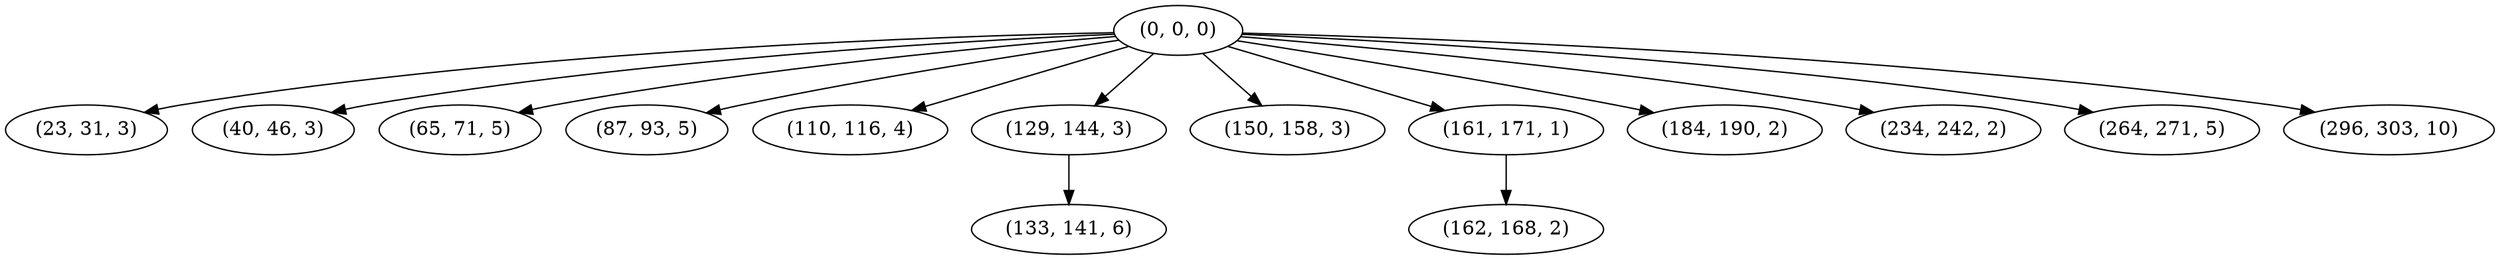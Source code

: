 digraph tree {
    "(0, 0, 0)";
    "(23, 31, 3)";
    "(40, 46, 3)";
    "(65, 71, 5)";
    "(87, 93, 5)";
    "(110, 116, 4)";
    "(129, 144, 3)";
    "(133, 141, 6)";
    "(150, 158, 3)";
    "(161, 171, 1)";
    "(162, 168, 2)";
    "(184, 190, 2)";
    "(234, 242, 2)";
    "(264, 271, 5)";
    "(296, 303, 10)";
    "(0, 0, 0)" -> "(23, 31, 3)";
    "(0, 0, 0)" -> "(40, 46, 3)";
    "(0, 0, 0)" -> "(65, 71, 5)";
    "(0, 0, 0)" -> "(87, 93, 5)";
    "(0, 0, 0)" -> "(110, 116, 4)";
    "(0, 0, 0)" -> "(129, 144, 3)";
    "(0, 0, 0)" -> "(150, 158, 3)";
    "(0, 0, 0)" -> "(161, 171, 1)";
    "(0, 0, 0)" -> "(184, 190, 2)";
    "(0, 0, 0)" -> "(234, 242, 2)";
    "(0, 0, 0)" -> "(264, 271, 5)";
    "(0, 0, 0)" -> "(296, 303, 10)";
    "(129, 144, 3)" -> "(133, 141, 6)";
    "(161, 171, 1)" -> "(162, 168, 2)";
}
